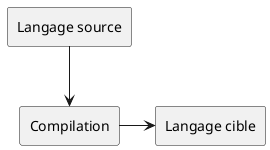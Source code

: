 @startuml

rectangle "Langage source" as src
rectangle "Compilation" as compiler
rectangle "Langage cible" as dst

src --> compiler
compiler -> dst

@enduml

